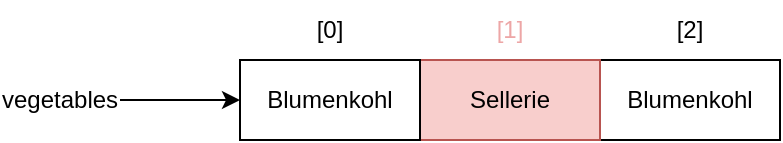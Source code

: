 <mxfile>
    <diagram name="Seite-1" id="J3B7aBWSkB6FH8pSe3-K">
        <mxGraphModel dx="746" dy="547" grid="1" gridSize="10" guides="1" tooltips="1" connect="1" arrows="1" fold="1" page="1" pageScale="1" pageWidth="827" pageHeight="1169" math="0" shadow="0">
            <root>
                <mxCell id="0"/>
                <mxCell id="1" parent="0"/>
                <mxCell id="Vh7PSJFuJYqCZ4FjGISc-9" value="Blumenkohl" style="rounded=0;whiteSpace=wrap;html=1;" parent="1" vertex="1">
                    <mxGeometry x="510" y="80" width="90" height="40" as="geometry"/>
                </mxCell>
                <mxCell id="Vh7PSJFuJYqCZ4FjGISc-10" value="[2]" style="text;html=1;strokeColor=none;fillColor=none;align=center;verticalAlign=middle;whiteSpace=wrap;rounded=0;" parent="1" vertex="1">
                    <mxGeometry x="525" y="50" width="60" height="30" as="geometry"/>
                </mxCell>
                <mxCell id="Vh7PSJFuJYqCZ4FjGISc-11" value="Sellerie" style="rounded=0;whiteSpace=wrap;html=1;fillColor=#f8cecc;strokeColor=#b85450;" parent="1" vertex="1">
                    <mxGeometry x="420" y="80" width="90" height="40" as="geometry"/>
                </mxCell>
                <mxCell id="Vh7PSJFuJYqCZ4FjGISc-12" value="&lt;font color=&quot;#eda6a6&quot;&gt;[1]&lt;/font&gt;" style="text;html=1;strokeColor=none;fillColor=none;align=center;verticalAlign=middle;whiteSpace=wrap;rounded=0;" parent="1" vertex="1">
                    <mxGeometry x="435" y="50" width="60" height="30" as="geometry"/>
                </mxCell>
                <mxCell id="Vh7PSJFuJYqCZ4FjGISc-13" value="Blumenkohl" style="rounded=0;whiteSpace=wrap;html=1;" parent="1" vertex="1">
                    <mxGeometry x="330" y="80" width="90" height="40" as="geometry"/>
                </mxCell>
                <mxCell id="Vh7PSJFuJYqCZ4FjGISc-14" value="[0]" style="text;html=1;strokeColor=none;fillColor=none;align=center;verticalAlign=middle;whiteSpace=wrap;rounded=0;" parent="1" vertex="1">
                    <mxGeometry x="345" y="50" width="60" height="30" as="geometry"/>
                </mxCell>
                <mxCell id="Vh7PSJFuJYqCZ4FjGISc-17" style="edgeStyle=orthogonalEdgeStyle;rounded=0;orthogonalLoop=1;jettySize=auto;html=1;entryX=0;entryY=0.5;entryDx=0;entryDy=0;" parent="1" source="Vh7PSJFuJYqCZ4FjGISc-15" target="Vh7PSJFuJYqCZ4FjGISc-13" edge="1">
                    <mxGeometry relative="1" as="geometry"/>
                </mxCell>
                <mxCell id="Vh7PSJFuJYqCZ4FjGISc-15" value="vegetables" style="text;html=1;strokeColor=none;fillColor=none;align=center;verticalAlign=middle;whiteSpace=wrap;rounded=0;" parent="1" vertex="1">
                    <mxGeometry x="210" y="85" width="60" height="30" as="geometry"/>
                </mxCell>
            </root>
        </mxGraphModel>
    </diagram>
</mxfile>